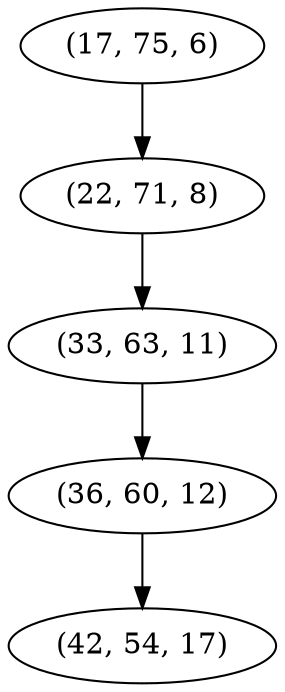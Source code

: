 digraph tree {
    "(17, 75, 6)";
    "(22, 71, 8)";
    "(33, 63, 11)";
    "(36, 60, 12)";
    "(42, 54, 17)";
    "(17, 75, 6)" -> "(22, 71, 8)";
    "(22, 71, 8)" -> "(33, 63, 11)";
    "(33, 63, 11)" -> "(36, 60, 12)";
    "(36, 60, 12)" -> "(42, 54, 17)";
}

